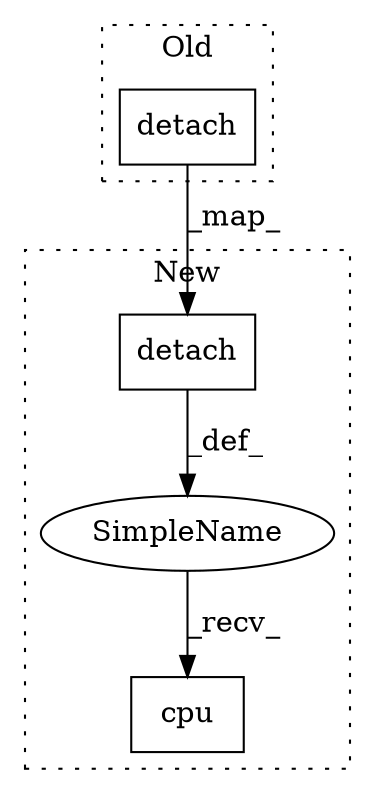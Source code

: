 digraph G {
subgraph cluster0 {
1 [label="detach" a="32" s="3356" l="8" shape="box"];
label = "Old";
style="dotted";
}
subgraph cluster1 {
2 [label="detach" a="32" s="3408" l="8" shape="box"];
3 [label="SimpleName" a="42" s="" l="" shape="ellipse"];
4 [label="cpu" a="32" s="3417" l="5" shape="box"];
label = "New";
style="dotted";
}
1 -> 2 [label="_map_"];
2 -> 3 [label="_def_"];
3 -> 4 [label="_recv_"];
}